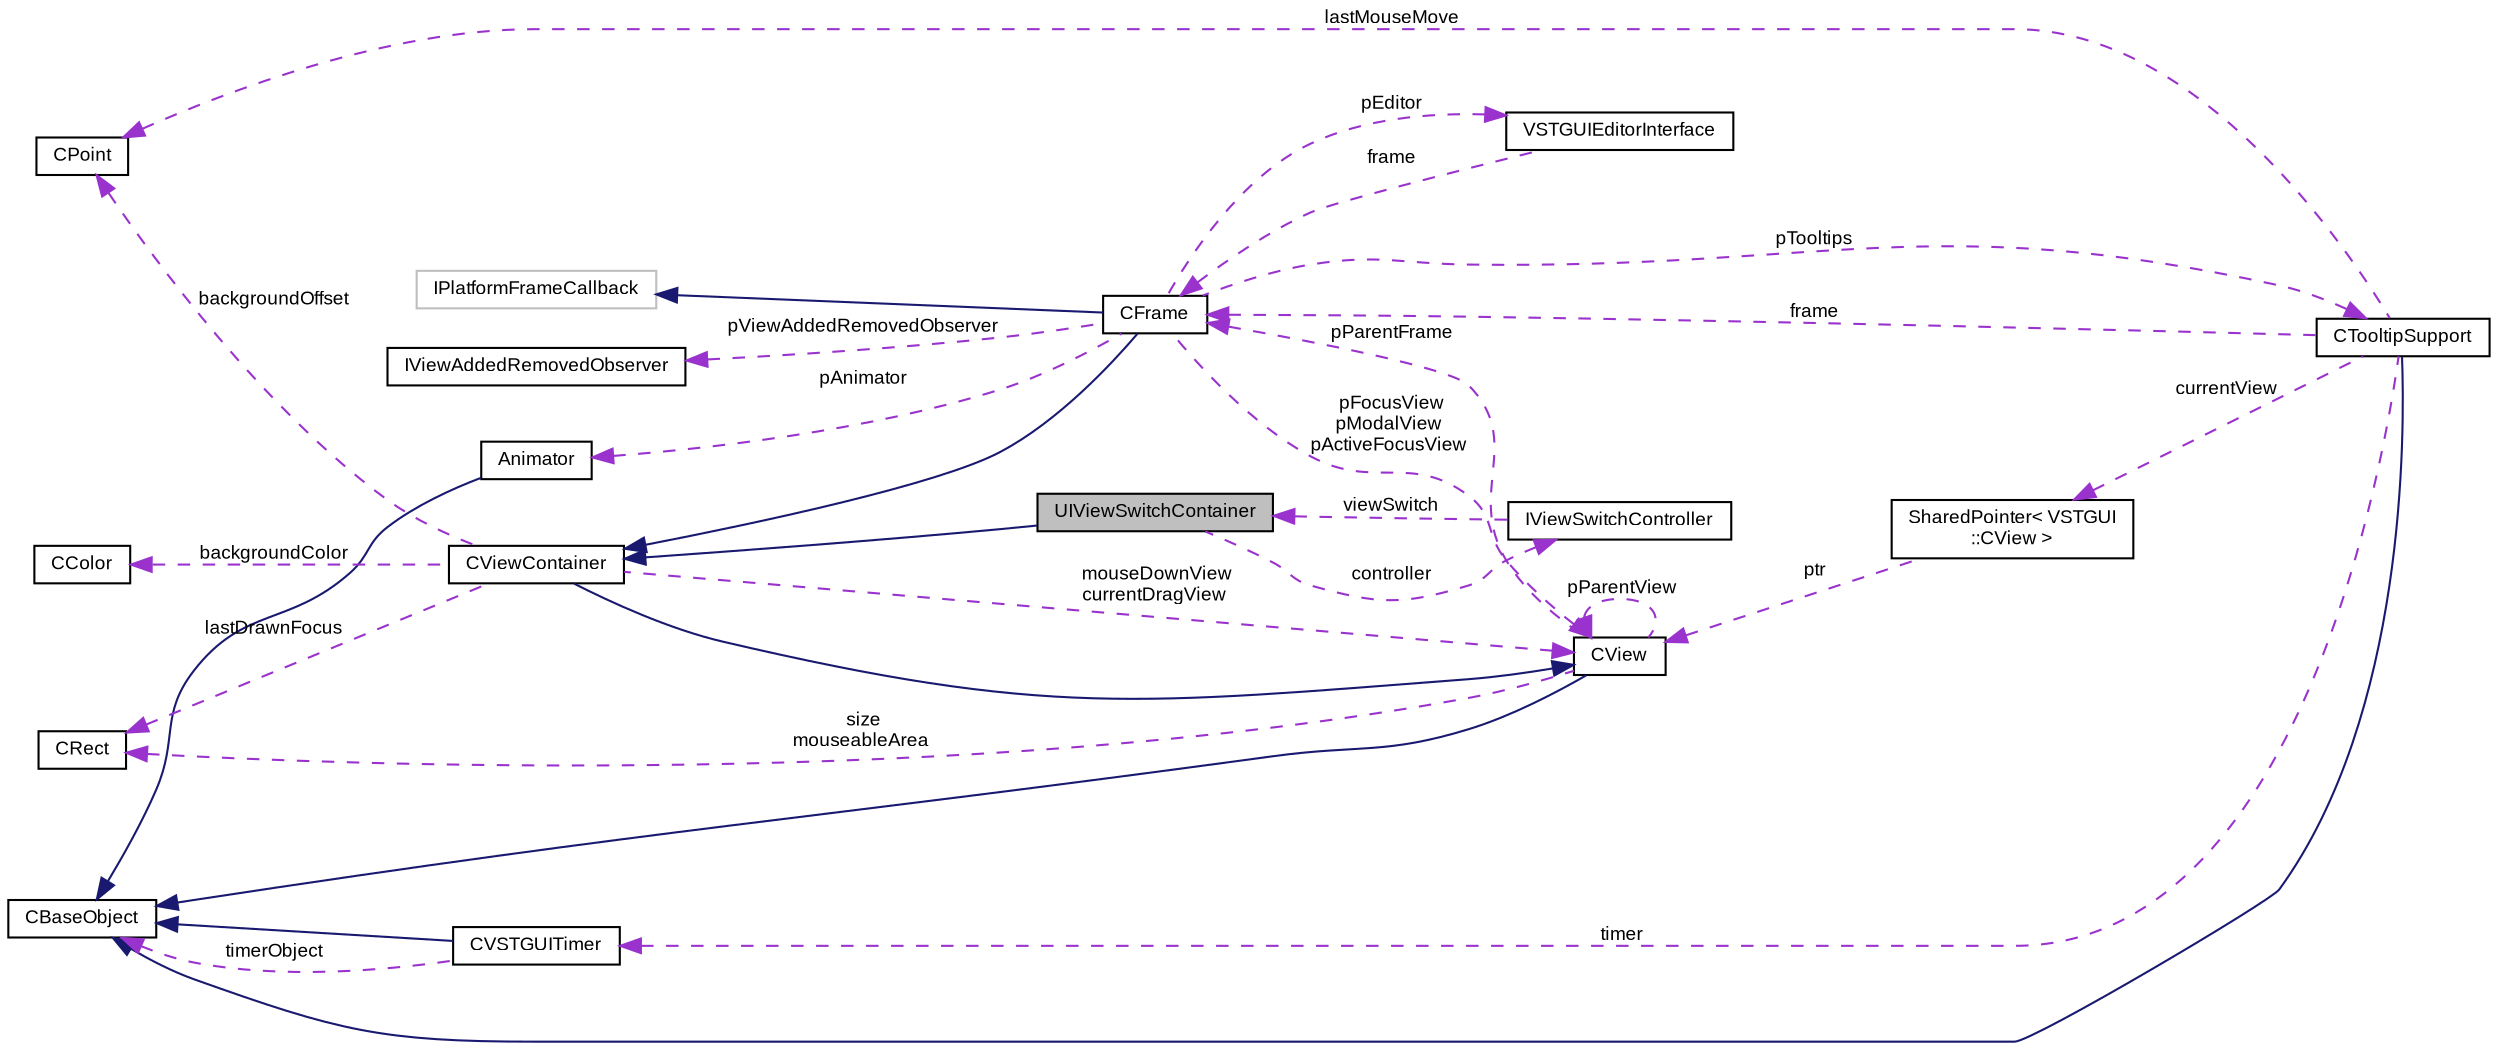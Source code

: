 digraph "UIViewSwitchContainer"
{
  bgcolor="transparent";
  edge [fontname="Arial",fontsize="9",labelfontname="Arial",labelfontsize="9"];
  node [fontname="Arial",fontsize="9",shape=record];
  rankdir="LR";
  Node1 [label="UIViewSwitchContainer",height=0.2,width=0.4,color="black", fillcolor="grey75", style="filled" fontcolor="black"];
  Node2 -> Node1 [dir="back",color="midnightblue",fontsize="9",style="solid",fontname="Arial"];
  Node2 [label="CViewContainer",height=0.2,width=0.4,color="black",URL="$class_v_s_t_g_u_i_1_1_c_view_container.html",tooltip="Container Class of CView objects. "];
  Node3 -> Node2 [dir="back",color="midnightblue",fontsize="9",style="solid",fontname="Arial"];
  Node3 [label="CView",height=0.2,width=0.4,color="black",URL="$class_v_s_t_g_u_i_1_1_c_view.html",tooltip="Base Class of all view objects. "];
  Node4 -> Node3 [dir="back",color="midnightblue",fontsize="9",style="solid",fontname="Arial"];
  Node4 [label="CBaseObject",height=0.2,width=0.4,color="black",URL="$class_v_s_t_g_u_i_1_1_c_base_object.html",tooltip="Base Object with reference counter. "];
  Node5 -> Node3 [dir="back",color="darkorchid3",fontsize="9",style="dashed",label=" pParentFrame" ,fontname="Arial"];
  Node5 [label="CFrame",height=0.2,width=0.4,color="black",URL="$class_v_s_t_g_u_i_1_1_c_frame.html",tooltip="The CFrame is the parent container of all views. "];
  Node2 -> Node5 [dir="back",color="midnightblue",fontsize="9",style="solid",fontname="Arial"];
  Node6 -> Node5 [dir="back",color="midnightblue",fontsize="9",style="solid",fontname="Arial"];
  Node6 [label="IPlatformFrameCallback",height=0.2,width=0.4,color="grey75"];
  Node7 -> Node5 [dir="back",color="darkorchid3",fontsize="9",style="dashed",label=" pViewAddedRemovedObserver" ,fontname="Arial"];
  Node7 [label="IViewAddedRemovedObserver",height=0.2,width=0.4,color="black",URL="$class_v_s_t_g_u_i_1_1_i_view_added_removed_observer.html",tooltip="view added removed observer interface for CFrame "];
  Node3 -> Node5 [dir="back",color="darkorchid3",fontsize="9",style="dashed",label=" pFocusView\npModalView\npActiveFocusView" ,fontname="Arial"];
  Node8 -> Node5 [dir="back",color="darkorchid3",fontsize="9",style="dashed",label=" pAnimator" ,fontname="Arial"];
  Node8 [label="Animator",height=0.2,width=0.4,color="black",URL="$class_v_s_t_g_u_i_1_1_animation_1_1_animator.html",tooltip="Animation runner. "];
  Node4 -> Node8 [dir="back",color="midnightblue",fontsize="9",style="solid",fontname="Arial"];
  Node9 -> Node5 [dir="back",color="darkorchid3",fontsize="9",style="dashed",label=" pTooltips" ,fontname="Arial"];
  Node9 [label="CTooltipSupport",height=0.2,width=0.4,color="black",URL="$class_v_s_t_g_u_i_1_1_c_tooltip_support.html",tooltip="Generic Tooltip Support class. "];
  Node4 -> Node9 [dir="back",color="midnightblue",fontsize="9",style="solid",fontname="Arial"];
  Node5 -> Node9 [dir="back",color="darkorchid3",fontsize="9",style="dashed",label=" frame" ,fontname="Arial"];
  Node10 -> Node9 [dir="back",color="darkorchid3",fontsize="9",style="dashed",label=" lastMouseMove" ,fontname="Arial"];
  Node10 [label="CPoint",height=0.2,width=0.4,color="black",URL="$struct_v_s_t_g_u_i_1_1_c_point.html",tooltip="Point structure. "];
  Node11 -> Node9 [dir="back",color="darkorchid3",fontsize="9",style="dashed",label=" timer" ,fontname="Arial"];
  Node11 [label="CVSTGUITimer",height=0.2,width=0.4,color="black",URL="$class_v_s_t_g_u_i_1_1_c_v_s_t_g_u_i_timer.html",tooltip="A timer class, which posts timer messages to CBaseObjects. "];
  Node4 -> Node11 [dir="back",color="midnightblue",fontsize="9",style="solid",fontname="Arial"];
  Node4 -> Node11 [dir="back",color="darkorchid3",fontsize="9",style="dashed",label=" timerObject" ,fontname="Arial"];
  Node12 -> Node9 [dir="back",color="darkorchid3",fontsize="9",style="dashed",label=" currentView" ,fontname="Arial"];
  Node12 [label="SharedPointer\< VSTGUI\l::CView \>",height=0.2,width=0.4,color="black",URL="$class_v_s_t_g_u_i_1_1_shared_pointer.html"];
  Node3 -> Node12 [dir="back",color="darkorchid3",fontsize="9",style="dashed",label=" ptr" ,fontname="Arial"];
  Node13 -> Node5 [dir="back",color="darkorchid3",fontsize="9",style="dashed",label=" pEditor" ,fontname="Arial"];
  Node13 [label="VSTGUIEditorInterface",height=0.2,width=0.4,color="black",URL="$class_v_s_t_g_u_i_1_1_v_s_t_g_u_i_editor_interface.html"];
  Node5 -> Node13 [dir="back",color="darkorchid3",fontsize="9",style="dashed",label=" frame" ,fontname="Arial"];
  Node3 -> Node3 [dir="back",color="darkorchid3",fontsize="9",style="dashed",label=" pParentView" ,fontname="Arial"];
  Node14 -> Node3 [dir="back",color="darkorchid3",fontsize="9",style="dashed",label=" size\nmouseableArea" ,fontname="Arial"];
  Node14 [label="CRect",height=0.2,width=0.4,color="black",URL="$struct_v_s_t_g_u_i_1_1_c_rect.html",tooltip="Rect structure. "];
  Node3 -> Node2 [dir="back",color="darkorchid3",fontsize="9",style="dashed",label=" mouseDownView\ncurrentDragView" ,fontname="Arial"];
  Node10 -> Node2 [dir="back",color="darkorchid3",fontsize="9",style="dashed",label=" backgroundOffset" ,fontname="Arial"];
  Node15 -> Node2 [dir="back",color="darkorchid3",fontsize="9",style="dashed",label=" backgroundColor" ,fontname="Arial"];
  Node15 [label="CColor",height=0.2,width=0.4,color="black",URL="$struct_v_s_t_g_u_i_1_1_c_color.html",tooltip="RGBA Color structure. "];
  Node14 -> Node2 [dir="back",color="darkorchid3",fontsize="9",style="dashed",label=" lastDrawnFocus" ,fontname="Arial"];
  Node16 -> Node1 [dir="back",color="darkorchid3",fontsize="9",style="dashed",label=" controller" ,fontname="Arial"];
  Node16 [label="IViewSwitchController",height=0.2,width=0.4,color="black",URL="$class_v_s_t_g_u_i_1_1_i_view_switch_controller.html"];
  Node1 -> Node16 [dir="back",color="darkorchid3",fontsize="9",style="dashed",label=" viewSwitch" ,fontname="Arial"];
}
